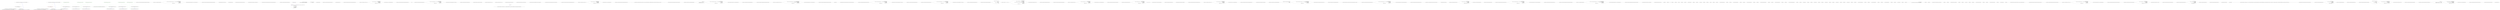 digraph  {
n0 [label="Entry Humanizer.Localisation.NumberToWords.RomanianNumberToWordsConverter.Convert(int, Humanizer.GrammaticalGender)", span="7-7", cluster="Humanizer.Localisation.NumberToWords.RomanianNumberToWordsConverter.Convert(int, Humanizer.GrammaticalGender)"];
n1 [label="var converter = new RomanianCardinalNumberConverter()", span="9-9", cluster="Humanizer.Localisation.NumberToWords.RomanianNumberToWordsConverter.Convert(int, Humanizer.GrammaticalGender)"];
n2 [label="return converter.Convert(number, gender);", span="10-10", cluster="Humanizer.Localisation.NumberToWords.RomanianNumberToWordsConverter.Convert(int, Humanizer.GrammaticalGender)"];
n4 [label="Entry Humanizer.Localisation.NumberToWords.Romanian.RomanianCardinalNumberConverter.RomanianCardinalNumberConverter()", span="6-6", cluster="Humanizer.Localisation.NumberToWords.Romanian.RomanianCardinalNumberConverter.RomanianCardinalNumberConverter()"];
n3 [label="Exit Humanizer.Localisation.NumberToWords.RomanianNumberToWordsConverter.Convert(int, Humanizer.GrammaticalGender)", span="7-7", cluster="Humanizer.Localisation.NumberToWords.RomanianNumberToWordsConverter.Convert(int, Humanizer.GrammaticalGender)"];
n5 [label="Entry Humanizer.Localisation.NumberToWords.Romanian.RomanianCardinalNumberConverter.Convert(int, Humanizer.GrammaticalGender)", span="98-98", cluster="Humanizer.Localisation.NumberToWords.Romanian.RomanianCardinalNumberConverter.Convert(int, Humanizer.GrammaticalGender)"];
n6 [label="Entry Humanizer.Localisation.NumberToWords.RomanianNumberToWordsConverter.ConvertToOrdinal(int, Humanizer.GrammaticalGender)", span="13-13", cluster="Humanizer.Localisation.NumberToWords.RomanianNumberToWordsConverter.ConvertToOrdinal(int, Humanizer.GrammaticalGender)"];
n7 [label="var converter = new RomanianOrdinalNumberConverter()", span="15-15", cluster="Humanizer.Localisation.NumberToWords.RomanianNumberToWordsConverter.ConvertToOrdinal(int, Humanizer.GrammaticalGender)", color=red, community=0];
n8 [label="return converter.Convert(number, gender);", span="16-16", cluster="Humanizer.Localisation.NumberToWords.RomanianNumberToWordsConverter.ConvertToOrdinal(int, Humanizer.GrammaticalGender)"];
n10 [label="Entry Humanizer.Localisation.NumberToWords.Romanian.RomanianOrdinalNumberConverter.RomanianOrdinalNumberConverter()", span="5-5", cluster="Humanizer.Localisation.NumberToWords.Romanian.RomanianOrdinalNumberConverter.RomanianOrdinalNumberConverter()"];
n9 [label="Exit Humanizer.Localisation.NumberToWords.RomanianNumberToWordsConverter.ConvertToOrdinal(int, Humanizer.GrammaticalGender)", span="13-13", cluster="Humanizer.Localisation.NumberToWords.RomanianNumberToWordsConverter.ConvertToOrdinal(int, Humanizer.GrammaticalGender)"];
n11 [label="Entry Humanizer.Localisation.NumberToWords.Romanian.RomanianOrdinalNumberConverter.Convert(int, Humanizer.GrammaticalGender)", span="28-28", cluster="Humanizer.Localisation.NumberToWords.Romanian.RomanianOrdinalNumberConverter.Convert(int, Humanizer.GrammaticalGender)"];
d3 [label="DateHumanize.Verify(expected, days, TimeUnit.Day, Tense.Past)", span="19-19", cluster="Humanizer.Tests.Localisation.fiFI.DateHumanizeTests.DaysAgo(int, string)", color=green, community=0];
d2 [label="Entry Humanizer.Tests.Localisation.fiFI.DateHumanizeTests.DaysAgo(int, string)", span="17-17", cluster="Humanizer.Tests.Localisation.fiFI.DateHumanizeTests.DaysAgo(int, string)"];
d4 [label="Exit Humanizer.Tests.Localisation.fiFI.DateHumanizeTests.DaysAgo(int, string)", span="17-17", cluster="Humanizer.Tests.Localisation.fiFI.DateHumanizeTests.DaysAgo(int, string)"];
d5 [label="Entry Humanizer.Tests.DateHumanize.Verify(string, int, Humanizer.Localisation.TimeUnit, Humanizer.Localisation.Tense, double?)", span="29-29", cluster="Humanizer.Tests.DateHumanize.Verify(string, int, Humanizer.Localisation.TimeUnit, Humanizer.Localisation.Tense, double?)"];
d7 [label="DateHumanize.Verify(expected, hours, TimeUnit.Hour, Tense.Past)", span="29-29", cluster="Humanizer.Tests.Localisation.fiFI.DateHumanizeTests.HoursAgo(int, string)", color=green, community=0];
d6 [label="Entry Humanizer.Tests.Localisation.fiFI.DateHumanizeTests.HoursAgo(int, string)", span="27-27", cluster="Humanizer.Tests.Localisation.fiFI.DateHumanizeTests.HoursAgo(int, string)"];
d8 [label="Exit Humanizer.Tests.Localisation.fiFI.DateHumanizeTests.HoursAgo(int, string)", span="27-27", cluster="Humanizer.Tests.Localisation.fiFI.DateHumanizeTests.HoursAgo(int, string)"];
d10 [label="DateHumanize.Verify(expected, minutes, TimeUnit.Minute, Tense.Past)", span="39-39", cluster="Humanizer.Tests.Localisation.fiFI.DateHumanizeTests.MinutesAgo(int, string)", color=green, community=0];
d9 [label="Entry Humanizer.Tests.Localisation.fiFI.DateHumanizeTests.MinutesAgo(int, string)", span="37-37", cluster="Humanizer.Tests.Localisation.fiFI.DateHumanizeTests.MinutesAgo(int, string)"];
d11 [label="Exit Humanizer.Tests.Localisation.fiFI.DateHumanizeTests.MinutesAgo(int, string)", span="37-37", cluster="Humanizer.Tests.Localisation.fiFI.DateHumanizeTests.MinutesAgo(int, string)"];
d13 [label="DateHumanize.Verify(expected, months, TimeUnit.Month, Tense.Past)", span="49-49", cluster="Humanizer.Tests.Localisation.fiFI.DateHumanizeTests.MonthsAgo(int, string)", color=green, community=0];
d12 [label="Entry Humanizer.Tests.Localisation.fiFI.DateHumanizeTests.MonthsAgo(int, string)", span="47-47", cluster="Humanizer.Tests.Localisation.fiFI.DateHumanizeTests.MonthsAgo(int, string)"];
d14 [label="Exit Humanizer.Tests.Localisation.fiFI.DateHumanizeTests.MonthsAgo(int, string)", span="47-47", cluster="Humanizer.Tests.Localisation.fiFI.DateHumanizeTests.MonthsAgo(int, string)"];
d16 [label="DateHumanize.Verify(expected, seconds, TimeUnit.Second, Tense.Past)", span="59-59", cluster="Humanizer.Tests.Localisation.fiFI.DateHumanizeTests.SecondsAgo(int, string)", color=green, community=0];
d15 [label="Entry Humanizer.Tests.Localisation.fiFI.DateHumanizeTests.SecondsAgo(int, string)", span="57-57", cluster="Humanizer.Tests.Localisation.fiFI.DateHumanizeTests.SecondsAgo(int, string)"];
d17 [label="Exit Humanizer.Tests.Localisation.fiFI.DateHumanizeTests.SecondsAgo(int, string)", span="57-57", cluster="Humanizer.Tests.Localisation.fiFI.DateHumanizeTests.SecondsAgo(int, string)"];
d19 [label="DateHumanize.Verify(expected, years, TimeUnit.Year, Tense.Past)", span="69-69", cluster="Humanizer.Tests.Localisation.fiFI.DateHumanizeTests.YearsAgo(int, string)", color=green, community=0];
d18 [label="Entry Humanizer.Tests.Localisation.fiFI.DateHumanizeTests.YearsAgo(int, string)", span="67-67", cluster="Humanizer.Tests.Localisation.fiFI.DateHumanizeTests.YearsAgo(int, string)"];
d20 [label="Exit Humanizer.Tests.Localisation.fiFI.DateHumanizeTests.YearsAgo(int, string)", span="67-67", cluster="Humanizer.Tests.Localisation.fiFI.DateHumanizeTests.YearsAgo(int, string)"];
m0_77 [label="Entry CommandLine.Tests.Unit.Core.InstanceBuilderTests.Breaking_min_constraint_in_string_sequence_as_value_gererates_SequenceOutOfRangeError()", span="208-208", cluster="CommandLine.Tests.Unit.Core.InstanceBuilderTests.Breaking_min_constraint_in_string_sequence_as_value_gererates_SequenceOutOfRangeError()", file="ByteSizeTests.cs"];
m0_78 [label="var expectedResult = new[] { new SequenceOutOfRangeError(NameInfo.EmptyName) }", span="211-211", cluster="CommandLine.Tests.Unit.Core.InstanceBuilderTests.Breaking_min_constraint_in_string_sequence_as_value_gererates_SequenceOutOfRangeError()", file="ByteSizeTests.cs"];
m0_79 [label="var result = InstanceBuilder.Build(\r\n                Maybe.Just<Func<Options_With_Sequence_And_Only_Min_Constraint_For_Value>>(() => new Options_With_Sequence_And_Only_Min_Constraint_For_Value()),\r\n                new string[] { },\r\n                StringComparer.Ordinal,\r\n                CultureInfo.InvariantCulture,\r\n                Enumerable.Empty<ErrorType>())", span="214-219", cluster="CommandLine.Tests.Unit.Core.InstanceBuilderTests.Breaking_min_constraint_in_string_sequence_as_value_gererates_SequenceOutOfRangeError()", file="ByteSizeTests.cs"];
m0_80 [label="((NotParsed<Options_With_Sequence_And_Only_Min_Constraint_For_Value>)result).Errors.ShouldBeEquivalentTo(expectedResult)", span="222-222", cluster="CommandLine.Tests.Unit.Core.InstanceBuilderTests.Breaking_min_constraint_in_string_sequence_as_value_gererates_SequenceOutOfRangeError()", file="ByteSizeTests.cs"];
m0_81 [label="Exit CommandLine.Tests.Unit.Core.InstanceBuilderTests.Breaking_min_constraint_in_string_sequence_as_value_gererates_SequenceOutOfRangeError()", span="208-208", cluster="CommandLine.Tests.Unit.Core.InstanceBuilderTests.Breaking_min_constraint_in_string_sequence_as_value_gererates_SequenceOutOfRangeError()", file="ByteSizeTests.cs"];
m0_200 [label="Entry CommandLine.Tests.Fakes.Options_With_Two_Sets.Options_With_Two_Sets()", span="4-4", cluster="CommandLine.Tests.Fakes.Options_With_Two_Sets.Options_With_Two_Sets()", file="ByteSizeTests.cs"];
m0_18 [label="Entry CommandLine.TypeInfo.Create(System.Type)", span="29-29", cluster="CommandLine.TypeInfo.Create(System.Type)", file="ByteSizeTests.cs"];
m0_35 [label="Entry CommandLine.Tests.Fakes.Simple_Options_With_Double_Value.Simple_Options_With_Double_Value()", span="4-4", cluster="CommandLine.Tests.Fakes.Simple_Options_With_Double_Value.Simple_Options_With_Double_Value()", file="ByteSizeTests.cs"];
m0_196 [label="Entry CommandLine.MutuallyExclusiveSetError.MutuallyExclusiveSetError(CommandLine.NameInfo, string)", span="329-329", cluster="CommandLine.MutuallyExclusiveSetError.MutuallyExclusiveSetError(CommandLine.NameInfo, string)", file="ByteSizeTests.cs"];
m0_103 [label="Entry CommandLine.Tests.Fakes.Options_With_Sequence_And_Only_Max_Constraint_For_Value.Options_With_Sequence_And_Only_Max_Constraint_For_Value()", span="6-6", cluster="CommandLine.Tests.Fakes.Options_With_Sequence_And_Only_Max_Constraint_For_Value.Options_With_Sequence_And_Only_Max_Constraint_For_Value()", file="ByteSizeTests.cs"];
m0_10 [label="Entry CommandLine.Tests.Unit.Core.InstanceBuilderTests.Explicit_help_request_generates_help_requested_error()", span="29-29", cluster="CommandLine.Tests.Unit.Core.InstanceBuilderTests.Explicit_help_request_generates_help_requested_error()", file="ByteSizeTests.cs"];
m0_11 [label="var fakeOptions = new Simple_Options()", span="32-32", cluster="CommandLine.Tests.Unit.Core.InstanceBuilderTests.Explicit_help_request_generates_help_requested_error()", file="ByteSizeTests.cs"];
m0_12 [label="var expectedResult = new NotParsed<Simple_Options>(\r\n                TypeInfo.Create(typeof(Simple_Options)), new Error[] { new HelpRequestedError() })", span="33-34", cluster="CommandLine.Tests.Unit.Core.InstanceBuilderTests.Explicit_help_request_generates_help_requested_error()", file="ByteSizeTests.cs"];
m0_13 [label="var result = InvokeBuild<Simple_Options>(\r\n                new[] { ''--help'' })", span="37-38", cluster="CommandLine.Tests.Unit.Core.InstanceBuilderTests.Explicit_help_request_generates_help_requested_error()", file="ByteSizeTests.cs"];
m0_14 [label="result.ShouldBeEquivalentTo(expectedResult)", span="41-41", cluster="CommandLine.Tests.Unit.Core.InstanceBuilderTests.Explicit_help_request_generates_help_requested_error()", file="ByteSizeTests.cs"];
m0_15 [label="Exit CommandLine.Tests.Unit.Core.InstanceBuilderTests.Explicit_help_request_generates_help_requested_error()", span="29-29", cluster="CommandLine.Tests.Unit.Core.InstanceBuilderTests.Explicit_help_request_generates_help_requested_error()", file="ByteSizeTests.cs"];
m0_73 [label="Entry CommandLine.NameInfo.NameInfo(string, string)", span="20-20", cluster="CommandLine.NameInfo.NameInfo(string, string)", file="ByteSizeTests.cs"];
m0_121 [label="Entry CommandLine.Tests.Unit.Core.InstanceBuilderTests.Parse_enum_value_with_wrong_item_name_generates_BadFormatConversionError()", span="313-313", cluster="CommandLine.Tests.Unit.Core.InstanceBuilderTests.Parse_enum_value_with_wrong_item_name_generates_BadFormatConversionError()", file="ByteSizeTests.cs"];
m0_122 [label="var expectedResult = new[] { new BadFormatConversionError(new NameInfo('''', ''colors'')) }", span="316-316", cluster="CommandLine.Tests.Unit.Core.InstanceBuilderTests.Parse_enum_value_with_wrong_item_name_generates_BadFormatConversionError()", file="ByteSizeTests.cs"];
m0_123 [label="var result = InstanceBuilder.Build(\r\n                Maybe.Just<Func<Simple_Options_With_Enum>>(() => new Simple_Options_With_Enum()),\r\n                new[] { ''--colors'', ''Yellow'' },\r\n                StringComparer.Ordinal,\r\n                CultureInfo.InvariantCulture,\r\n                Enumerable.Empty<ErrorType>())", span="319-324", cluster="CommandLine.Tests.Unit.Core.InstanceBuilderTests.Parse_enum_value_with_wrong_item_name_generates_BadFormatConversionError()", file="ByteSizeTests.cs"];
m0_124 [label="((NotParsed<Simple_Options_With_Enum>)result).Errors.ShouldBeEquivalentTo(expectedResult)", span="327-327", cluster="CommandLine.Tests.Unit.Core.InstanceBuilderTests.Parse_enum_value_with_wrong_item_name_generates_BadFormatConversionError()", file="ByteSizeTests.cs"];
m0_125 [label="Exit CommandLine.Tests.Unit.Core.InstanceBuilderTests.Parse_enum_value_with_wrong_item_name_generates_BadFormatConversionError()", span="313-313", cluster="CommandLine.Tests.Unit.Core.InstanceBuilderTests.Parse_enum_value_with_wrong_item_name_generates_BadFormatConversionError()", file="ByteSizeTests.cs"];
m0_9 [label="Entry T.cstr", span="", cluster="T.cstr", file="ByteSizeTests.cs"];
m0_154 [label="Entry CommandLine.Tests.Unit.Core.InstanceBuilderTests.Parse_long_sequence_with_separator(string[], long[])", span="407-407", cluster="CommandLine.Tests.Unit.Core.InstanceBuilderTests.Parse_long_sequence_with_separator(string[], long[])", file="ByteSizeTests.cs"];
m0_155 [label="var result = InstanceBuilder.Build(\r\n                Maybe.Just<Func<Options_With_Sequence_Having_Separator_Set>>(() => new Options_With_Sequence_Having_Separator_Set()),\r\n                arguments,\r\n                StringComparer.Ordinal,\r\n                CultureInfo.InvariantCulture,\r\n                Enumerable.Empty<ErrorType>())", span="412-417", cluster="CommandLine.Tests.Unit.Core.InstanceBuilderTests.Parse_long_sequence_with_separator(string[], long[])", file="ByteSizeTests.cs"];
m0_156 [label="expected.ShouldBeEquivalentTo(((Parsed<Options_With_Sequence_Having_Separator_Set>)result).Value.LongSequence)", span="420-420", cluster="CommandLine.Tests.Unit.Core.InstanceBuilderTests.Parse_long_sequence_with_separator(string[], long[])", file="ByteSizeTests.cs"];
m0_157 [label="Exit CommandLine.Tests.Unit.Core.InstanceBuilderTests.Parse_long_sequence_with_separator(string[], long[])", span="407-407", cluster="CommandLine.Tests.Unit.Core.InstanceBuilderTests.Parse_long_sequence_with_separator(string[], long[])", file="ByteSizeTests.cs"];
m0_82 [label="Entry CommandLine.SequenceOutOfRangeError.SequenceOutOfRangeError(CommandLine.NameInfo)", span="360-360", cluster="CommandLine.SequenceOutOfRangeError.SequenceOutOfRangeError(CommandLine.NameInfo)", file="ByteSizeTests.cs"];
m0_0 [label="Entry CommandLine.Tests.Unit.Core.InstanceBuilderTests.InvokeBuild<T>(string[])", span="17-17", cluster="CommandLine.Tests.Unit.Core.InstanceBuilderTests.InvokeBuild<T>(string[])", file="ByteSizeTests.cs"];
m0_1 [label="return InstanceBuilder.Build(\r\n                Maybe.Just<Func<T>>(() => new T()),\r\n                args,\r\n                StringComparer.Ordinal,\r\n                CultureInfo.InvariantCulture,\r\n                Enumerable.Empty<ErrorType>());", span="20-25", cluster="CommandLine.Tests.Unit.Core.InstanceBuilderTests.InvokeBuild<T>(string[])", file="ByteSizeTests.cs"];
m0_2 [label="Exit CommandLine.Tests.Unit.Core.InstanceBuilderTests.InvokeBuild<T>(string[])", span="17-17", cluster="CommandLine.Tests.Unit.Core.InstanceBuilderTests.InvokeBuild<T>(string[])", file="ByteSizeTests.cs"];
m0_111 [label="Entry CommandLine.Tests.Fakes.Simple_Options_With_Enum.Simple_Options_With_Enum()", span="11-11", cluster="CommandLine.Tests.Fakes.Simple_Options_With_Enum.Simple_Options_With_Enum()", file="ByteSizeTests.cs"];
m0_227 [label="Entry CommandLine.Tests.Fakes.Options_With_Required_Set_To_True.Options_With_Required_Set_To_True()", span="4-4", cluster="CommandLine.Tests.Fakes.Options_With_Required_Set_To_True.Options_With_Required_Set_To_True()", file="ByteSizeTests.cs"];
m0_161 [label="Entry CommandLine.Tests.Fakes.Options_With_Sequence_Having_Separator_Set.Options_With_Sequence_Having_Separator_Set()", span="6-6", cluster="CommandLine.Tests.Fakes.Options_With_Sequence_Having_Separator_Set.Options_With_Sequence_Having_Separator_Set()", file="ByteSizeTests.cs"];
m0_66 [label="Entry CommandLine.Tests.Fakes.Options_With_Sequence_And_Only_Max_Constraint.Options_With_Sequence_And_Only_Max_Constraint()", span="6-6", cluster="CommandLine.Tests.Fakes.Options_With_Sequence_And_Only_Max_Constraint.Options_With_Sequence_And_Only_Max_Constraint()", file="ByteSizeTests.cs"];
m0_129 [label="Entry CommandLine.Tests.Unit.Core.InstanceBuilderTests.Parse_enum_value_with_wrong_item_name_case_generates_BadFormatConversionError()", span="333-333", cluster="CommandLine.Tests.Unit.Core.InstanceBuilderTests.Parse_enum_value_with_wrong_item_name_case_generates_BadFormatConversionError()", file="ByteSizeTests.cs"];
m0_130 [label="var expectedResult = new[] { new BadFormatConversionError(new NameInfo('''', ''colors'')) }", span="336-336", cluster="CommandLine.Tests.Unit.Core.InstanceBuilderTests.Parse_enum_value_with_wrong_item_name_case_generates_BadFormatConversionError()", file="ByteSizeTests.cs"];
m0_131 [label="var result = InstanceBuilder.Build(\r\n                Maybe.Just<Func<Simple_Options_With_Enum>>(() => new Simple_Options_With_Enum()),\r\n                new[] { ''--colors'', ''RED'' },\r\n                StringComparer.Ordinal,\r\n                CultureInfo.InvariantCulture,\r\n                Enumerable.Empty<ErrorType>())", span="339-344", cluster="CommandLine.Tests.Unit.Core.InstanceBuilderTests.Parse_enum_value_with_wrong_item_name_case_generates_BadFormatConversionError()", file="ByteSizeTests.cs"];
m0_132 [label="((NotParsed<Simple_Options_With_Enum>)result).Errors.ShouldBeEquivalentTo(expectedResult)", span="347-347", cluster="CommandLine.Tests.Unit.Core.InstanceBuilderTests.Parse_enum_value_with_wrong_item_name_case_generates_BadFormatConversionError()", file="ByteSizeTests.cs"];
m0_133 [label="Exit CommandLine.Tests.Unit.Core.InstanceBuilderTests.Parse_enum_value_with_wrong_item_name_case_generates_BadFormatConversionError()", span="333-333", cluster="CommandLine.Tests.Unit.Core.InstanceBuilderTests.Parse_enum_value_with_wrong_item_name_case_generates_BadFormatConversionError()", file="ByteSizeTests.cs"];
m0_182 [label="Entry CommandLine.Core.Tokenizer.PreprocessDashDash(System.Collections.Generic.IEnumerable<string>, System.Func<System.Collections.Generic.IEnumerable<string>, RailwaySharp.ErrorHandling.Result<System.Collections.Generic.IEnumerable<CommandLine.Core.Token>, CommandLine.Error>>)", span="44-44", cluster="CommandLine.Core.Tokenizer.PreprocessDashDash(System.Collections.Generic.IEnumerable<string>, System.Func<System.Collections.Generic.IEnumerable<string>, RailwaySharp.ErrorHandling.Result<System.Collections.Generic.IEnumerable<CommandLine.Core.Token>, CommandLine.Error>>)", file="ByteSizeTests.cs"];
m0_153 [label="Entry CommandLine.Tests.Fakes.Options_With_Sequence_Without_Range_For_Value.Options_With_Sequence_Without_Range_For_Value()", span="6-6", cluster="CommandLine.Tests.Fakes.Options_With_Sequence_Without_Range_For_Value.Options_With_Sequence_Without_Range_For_Value()", file="ByteSizeTests.cs"];
m0_5 [label="Entry CommandLine.Core.InstanceBuilder.Build<T>(CSharpx.Maybe<System.Func<T>>, System.Collections.Generic.IEnumerable<string>, System.StringComparer, System.Globalization.CultureInfo, System.Collections.Generic.IEnumerable<CommandLine.ErrorType>)", span="14-14", cluster="CommandLine.Core.InstanceBuilder.Build<T>(CSharpx.Maybe<System.Func<T>>, System.Collections.Generic.IEnumerable<string>, System.StringComparer, System.Globalization.CultureInfo, System.Collections.Generic.IEnumerable<CommandLine.ErrorType>)", file="ByteSizeTests.cs"];
m0_210 [label="Entry CommandLine.Tests.Unit.Core.InstanceBuilderTests.Two_required_options_at_the_same_set_and_none_are_true()", span="526-526", cluster="CommandLine.Tests.Unit.Core.InstanceBuilderTests.Two_required_options_at_the_same_set_and_none_are_true()", file="ByteSizeTests.cs"];
m0_211 [label="var expectedResult = new[]\r\n            {\r\n                new MissingRequiredOptionError(new NameInfo('''', ''ftpurl'')),\r\n                new MissingRequiredOptionError(new NameInfo('''', ''weburl''))\r\n            }", span="528-532", cluster="CommandLine.Tests.Unit.Core.InstanceBuilderTests.Two_required_options_at_the_same_set_and_none_are_true()", file="ByteSizeTests.cs"];
m0_212 [label="var result = InstanceBuilder.Build(\r\n                Maybe.Just<Func<Options_With_Required_Set_To_True_Within_Same_Set>>(() => new Options_With_Required_Set_To_True_Within_Same_Set()),\r\n                new[] {''''},\r\n                StringComparer.Ordinal,\r\n                CultureInfo.InvariantCulture,\r\n                Enumerable.Empty<ErrorType>())", span="534-539", cluster="CommandLine.Tests.Unit.Core.InstanceBuilderTests.Two_required_options_at_the_same_set_and_none_are_true()", file="ByteSizeTests.cs"];
m0_213 [label="((NotParsed<Options_With_Required_Set_To_True_Within_Same_Set>)result).Errors.ShouldBeEquivalentTo(expectedResult)", span="542-542", cluster="CommandLine.Tests.Unit.Core.InstanceBuilderTests.Two_required_options_at_the_same_set_and_none_are_true()", file="ByteSizeTests.cs"];
m0_214 [label="Exit CommandLine.Tests.Unit.Core.InstanceBuilderTests.Two_required_options_at_the_same_set_and_none_are_true()", span="526-526", cluster="CommandLine.Tests.Unit.Core.InstanceBuilderTests.Two_required_options_at_the_same_set_and_none_are_true()", file="ByteSizeTests.cs"];
m0_87 [label="Entry CommandLine.Tests.Unit.Core.InstanceBuilderTests.Breaking_max_constraint_in_string_sequence_gererates_SequenceOutOfRangeError()", span="228-228", cluster="CommandLine.Tests.Unit.Core.InstanceBuilderTests.Breaking_max_constraint_in_string_sequence_gererates_SequenceOutOfRangeError()", file="ByteSizeTests.cs"];
m0_88 [label="var expectedResult = new[] { new SequenceOutOfRangeError(new NameInfo(''s'', ''string-seq'')) }", span="231-231", cluster="CommandLine.Tests.Unit.Core.InstanceBuilderTests.Breaking_max_constraint_in_string_sequence_gererates_SequenceOutOfRangeError()", file="ByteSizeTests.cs"];
m0_89 [label="var result = InstanceBuilder.Build(\r\n                Maybe.Just<Func<Options_With_Sequence_And_Only_Max_Constraint>>(() => new Options_With_Sequence_And_Only_Max_Constraint()),\r\n                new[] { ''--string-seq=one'', ''two'', ''three'', ''this-is-too-much'' },\r\n                StringComparer.Ordinal,\r\n                CultureInfo.InvariantCulture,\r\n                Enumerable.Empty<ErrorType>())", span="234-239", cluster="CommandLine.Tests.Unit.Core.InstanceBuilderTests.Breaking_max_constraint_in_string_sequence_gererates_SequenceOutOfRangeError()", file="ByteSizeTests.cs"];
m0_90 [label="((NotParsed<Options_With_Sequence_And_Only_Max_Constraint>)result).Errors.ShouldBeEquivalentTo(expectedResult)", span="242-242", cluster="CommandLine.Tests.Unit.Core.InstanceBuilderTests.Breaking_max_constraint_in_string_sequence_gererates_SequenceOutOfRangeError()", file="ByteSizeTests.cs"];
m0_91 [label="Exit CommandLine.Tests.Unit.Core.InstanceBuilderTests.Breaking_max_constraint_in_string_sequence_gererates_SequenceOutOfRangeError()", span="228-228", cluster="CommandLine.Tests.Unit.Core.InstanceBuilderTests.Breaking_max_constraint_in_string_sequence_gererates_SequenceOutOfRangeError()", file="ByteSizeTests.cs"];
m0_3 [label="Entry CSharpx.Maybe.Just<T>(T)", span="124-124", cluster="CSharpx.Maybe.Just<T>(T)", file="ByteSizeTests.cs"];
m0_86 [label="Entry CommandLine.Tests.Fakes.Options_With_Sequence_And_Only_Min_Constraint_For_Value.Options_With_Sequence_And_Only_Min_Constraint_For_Value()", span="6-6", cluster="CommandLine.Tests.Fakes.Options_With_Sequence_And_Only_Min_Constraint_For_Value.Options_With_Sequence_And_Only_Min_Constraint_For_Value()", file="ByteSizeTests.cs"];
m0_146 [label="Entry CommandLine.Tests.Unit.Core.InstanceBuilderTests.Parse_sequence_value_without_range_constraints(string[], long[])", span="384-384", cluster="CommandLine.Tests.Unit.Core.InstanceBuilderTests.Parse_sequence_value_without_range_constraints(string[], long[])", file="ByteSizeTests.cs"];
m0_147 [label="var result = InstanceBuilder.Build(\r\n                Maybe.Just<Func<Options_With_Sequence_Without_Range_For_Value>>(() => new Options_With_Sequence_Without_Range_For_Value()),\r\n                arguments,\r\n                StringComparer.Ordinal,\r\n                CultureInfo.InvariantCulture,\r\n                Enumerable.Empty<ErrorType>())", span="389-394", cluster="CommandLine.Tests.Unit.Core.InstanceBuilderTests.Parse_sequence_value_without_range_constraints(string[], long[])", file="ByteSizeTests.cs"];
m0_148 [label="expected.ShouldBeEquivalentTo(((Parsed<Options_With_Sequence_Without_Range_For_Value>)result).Value.LongSequence)", span="397-397", cluster="CommandLine.Tests.Unit.Core.InstanceBuilderTests.Parse_sequence_value_without_range_constraints(string[], long[])", file="ByteSizeTests.cs"];
m0_149 [label="Exit CommandLine.Tests.Unit.Core.InstanceBuilderTests.Parse_sequence_value_without_range_constraints(string[], long[])", span="384-384", cluster="CommandLine.Tests.Unit.Core.InstanceBuilderTests.Parse_sequence_value_without_range_constraints(string[], long[])", file="ByteSizeTests.cs"];
m0_162 [label="Entry CommandLine.Tests.Unit.Core.InstanceBuilderTests.Parse_string_sequence_with_separator(string[], string[])", span="430-430", cluster="CommandLine.Tests.Unit.Core.InstanceBuilderTests.Parse_string_sequence_with_separator(string[], string[])", file="ByteSizeTests.cs"];
m0_163 [label="var result = InstanceBuilder.Build(\r\n                Maybe.Just<Func<Options_With_Sequence_Having_Separator_Set>>(() => new Options_With_Sequence_Having_Separator_Set()),\r\n                arguments,\r\n                StringComparer.Ordinal,\r\n                CultureInfo.InvariantCulture,\r\n                Enumerable.Empty<ErrorType>())", span="435-440", cluster="CommandLine.Tests.Unit.Core.InstanceBuilderTests.Parse_string_sequence_with_separator(string[], string[])", file="ByteSizeTests.cs"];
m0_164 [label="expected.ShouldBeEquivalentTo(((Parsed<Options_With_Sequence_Having_Separator_Set>)result).Value.StringSequence)", span="443-443", cluster="CommandLine.Tests.Unit.Core.InstanceBuilderTests.Parse_string_sequence_with_separator(string[], string[])", file="ByteSizeTests.cs"];
m0_165 [label="Exit CommandLine.Tests.Unit.Core.InstanceBuilderTests.Parse_string_sequence_with_separator(string[], string[])", span="430-430", cluster="CommandLine.Tests.Unit.Core.InstanceBuilderTests.Parse_string_sequence_with_separator(string[], string[])", file="ByteSizeTests.cs"];
m0_169 [label="Entry CommandLine.Tests.Unit.Core.InstanceBuilderTests.Double_dash_force_subsequent_arguments_as_values()", span="452-452", cluster="CommandLine.Tests.Unit.Core.InstanceBuilderTests.Double_dash_force_subsequent_arguments_as_values()", file="ByteSizeTests.cs"];
m0_170 [label="var expectedResult = new Simple_Options_With_Values\r\n                {\r\n                    StringValue = ''str1'',\r\n                    LongValue = 10L,\r\n                    StringSequence = new[] { ''-a'', ''--bee'', ''-c'' },\r\n                    IntValue = 20\r\n                }", span="455-461", cluster="CommandLine.Tests.Unit.Core.InstanceBuilderTests.Double_dash_force_subsequent_arguments_as_values()", file="ByteSizeTests.cs"];
m0_171 [label="var arguments = new[] { ''--stringvalue'', ''str1'', ''--'', ''10'', ''-a'', ''--bee'', ''-c'', ''20'' }", span="462-462", cluster="CommandLine.Tests.Unit.Core.InstanceBuilderTests.Double_dash_force_subsequent_arguments_as_values()", file="ByteSizeTests.cs"];
m0_172 [label="var result = InstanceBuilder.Build(\r\n                Maybe.Just<Func<Simple_Options_With_Values>>(() => new Simple_Options_With_Values()),\r\n                (a, optionSpecs) =>\r\n                    Tokenizer.PreprocessDashDash(a,\r\n                        args => Tokenizer.Tokenize(args, name => NameLookup.Contains(name, optionSpecs, StringComparer.Ordinal))),\r\n                arguments,\r\n                StringComparer.Ordinal,\r\n                CultureInfo.InvariantCulture,\r\n                Enumerable.Empty<ErrorType>())", span="465-473", cluster="CommandLine.Tests.Unit.Core.InstanceBuilderTests.Double_dash_force_subsequent_arguments_as_values()", file="ByteSizeTests.cs"];
m0_173 [label="expectedResult.ShouldBeEquivalentTo(((Parsed<Simple_Options_With_Values>)result).Value)", span="476-476", cluster="CommandLine.Tests.Unit.Core.InstanceBuilderTests.Double_dash_force_subsequent_arguments_as_values()", file="ByteSizeTests.cs"];
m0_174 [label="Exit CommandLine.Tests.Unit.Core.InstanceBuilderTests.Double_dash_force_subsequent_arguments_as_values()", span="452-452", cluster="CommandLine.Tests.Unit.Core.InstanceBuilderTests.Double_dash_force_subsequent_arguments_as_values()", file="ByteSizeTests.cs"];
m0_219 [label="Entry CommandLine.Tests.Unit.Core.InstanceBuilderTests.Omitting_required_option_gererates_MissingRequiredOptionError()", span="548-548", cluster="CommandLine.Tests.Unit.Core.InstanceBuilderTests.Omitting_required_option_gererates_MissingRequiredOptionError()", file="ByteSizeTests.cs"];
m0_220 [label="var expectedResult = new[] { new MissingRequiredOptionError(new NameInfo('''', ''str'')) }", span="551-551", cluster="CommandLine.Tests.Unit.Core.InstanceBuilderTests.Omitting_required_option_gererates_MissingRequiredOptionError()", file="ByteSizeTests.cs"];
m0_221 [label="var result = InstanceBuilder.Build(\r\n                Maybe.Just<Func<Options_With_Required_Set_To_True>>(() => new Options_With_Required_Set_To_True()),\r\n                new string[] { },\r\n                StringComparer.Ordinal,\r\n                CultureInfo.InvariantCulture,\r\n                Enumerable.Empty<ErrorType>())", span="554-559", cluster="CommandLine.Tests.Unit.Core.InstanceBuilderTests.Omitting_required_option_gererates_MissingRequiredOptionError()", file="ByteSizeTests.cs"];
m0_222 [label="((NotParsed<Options_With_Required_Set_To_True>)result).Errors.ShouldBeEquivalentTo(expectedResult)", span="562-562", cluster="CommandLine.Tests.Unit.Core.InstanceBuilderTests.Omitting_required_option_gererates_MissingRequiredOptionError()", file="ByteSizeTests.cs"];
m0_223 [label="Exit CommandLine.Tests.Unit.Core.InstanceBuilderTests.Omitting_required_option_gererates_MissingRequiredOptionError()", span="548-548", cluster="CommandLine.Tests.Unit.Core.InstanceBuilderTests.Omitting_required_option_gererates_MissingRequiredOptionError()", file="ByteSizeTests.cs"];
m0_28 [label="Entry CommandLine.Tests.Unit.Core.InstanceBuilderTests.Parse_double_value(string[], double)", span="74-74", cluster="CommandLine.Tests.Unit.Core.InstanceBuilderTests.Parse_double_value(string[], double)", file="ByteSizeTests.cs"];
m0_29 [label="var result = InstanceBuilder.Build(\r\n                Maybe.Just<Func<Simple_Options_With_Double_Value>>(() => new Simple_Options_With_Double_Value()),\r\n                arguments,\r\n                StringComparer.Ordinal,\r\n                CultureInfo.InvariantCulture,\r\n                Enumerable.Empty<ErrorType>())", span="79-84", cluster="CommandLine.Tests.Unit.Core.InstanceBuilderTests.Parse_double_value(string[], double)", file="ByteSizeTests.cs"];
m0_30 [label="((Parsed<Simple_Options_With_Double_Value>)result).Value.DoubleValue.ShouldBeEquivalentTo(expected)", span="87-87", cluster="CommandLine.Tests.Unit.Core.InstanceBuilderTests.Parse_double_value(string[], double)", file="ByteSizeTests.cs"];
m0_31 [label="Exit CommandLine.Tests.Unit.Core.InstanceBuilderTests.Parse_double_value(string[], double)", span="74-74", cluster="CommandLine.Tests.Unit.Core.InstanceBuilderTests.Parse_double_value(string[], double)", file="ByteSizeTests.cs"];
m0_72 [label="Entry CommandLine.MissingValueOptionError.MissingValueOptionError(CommandLine.NameInfo)", span="294-294", cluster="CommandLine.MissingValueOptionError.MissingValueOptionError(CommandLine.NameInfo)", file="ByteSizeTests.cs"];
m0_112 [label="Entry CommandLine.Tests.Unit.Core.InstanceBuilderTests.Parse_enum_value_with_wrong_index_generates_BadFormatConversionError()", span="293-293", cluster="CommandLine.Tests.Unit.Core.InstanceBuilderTests.Parse_enum_value_with_wrong_index_generates_BadFormatConversionError()", file="ByteSizeTests.cs"];
m0_113 [label="var expectedResult = new[] { new BadFormatConversionError(new NameInfo('''', ''colors'')) }", span="296-296", cluster="CommandLine.Tests.Unit.Core.InstanceBuilderTests.Parse_enum_value_with_wrong_index_generates_BadFormatConversionError()", file="ByteSizeTests.cs"];
m0_114 [label="var result = InstanceBuilder.Build(\r\n                Maybe.Just<Func<Simple_Options_With_Enum>>(() => new Simple_Options_With_Enum()),\r\n                new[] { ''--colors'', ''3'' },\r\n                StringComparer.Ordinal,\r\n                CultureInfo.InvariantCulture,\r\n                Enumerable.Empty<ErrorType>())", span="299-304", cluster="CommandLine.Tests.Unit.Core.InstanceBuilderTests.Parse_enum_value_with_wrong_index_generates_BadFormatConversionError()", file="ByteSizeTests.cs"];
m0_115 [label="((NotParsed<Simple_Options_With_Enum>)result).Errors.ShouldBeEquivalentTo(expectedResult)", span="307-307", cluster="CommandLine.Tests.Unit.Core.InstanceBuilderTests.Parse_enum_value_with_wrong_index_generates_BadFormatConversionError()", file="ByteSizeTests.cs"];
m0_116 [label="Exit CommandLine.Tests.Unit.Core.InstanceBuilderTests.Parse_enum_value_with_wrong_index_generates_BadFormatConversionError()", span="293-293", cluster="CommandLine.Tests.Unit.Core.InstanceBuilderTests.Parse_enum_value_with_wrong_index_generates_BadFormatConversionError()", file="ByteSizeTests.cs"];
m0_215 [label="Entry CommandLine.MissingRequiredOptionError.MissingRequiredOptionError(CommandLine.NameInfo)", span="316-316", cluster="CommandLine.MissingRequiredOptionError.MissingRequiredOptionError(CommandLine.NameInfo)", file="ByteSizeTests.cs"];
m0_201 [label="Entry CommandLine.Tests.Unit.Core.InstanceBuilderTests.Two_required_options_at_the_same_set_and_both_are_true()", span="506-506", cluster="CommandLine.Tests.Unit.Core.InstanceBuilderTests.Two_required_options_at_the_same_set_and_both_are_true()", file="ByteSizeTests.cs"];
m0_202 [label="var expectedResult = new Options_With_Required_Set_To_True_Within_Same_Set {\r\n                FtpUrl = ''str1'',\r\n                WebUrl = ''str2''\r\n            }", span="508-511", cluster="CommandLine.Tests.Unit.Core.InstanceBuilderTests.Two_required_options_at_the_same_set_and_both_are_true()", file="ByteSizeTests.cs"];
m0_203 [label="var result = InstanceBuilder.Build(\r\n                Maybe.Just<Func<Options_With_Required_Set_To_True_Within_Same_Set>>(() => new Options_With_Required_Set_To_True_Within_Same_Set()),\r\n                new[] { ''--ftpurl'', ''str1'', ''--weburl'', ''str2'' },\r\n                StringComparer.Ordinal,\r\n                CultureInfo.InvariantCulture,\r\n                Enumerable.Empty<ErrorType>())", span="513-518", cluster="CommandLine.Tests.Unit.Core.InstanceBuilderTests.Two_required_options_at_the_same_set_and_both_are_true()", file="ByteSizeTests.cs"];
m0_204 [label="expectedResult.ShouldBeEquivalentTo(((Parsed<Options_With_Required_Set_To_True_Within_Same_Set>)result).Value)", span="521-521", cluster="CommandLine.Tests.Unit.Core.InstanceBuilderTests.Two_required_options_at_the_same_set_and_both_are_true()", file="ByteSizeTests.cs"];
m0_205 [label="Exit CommandLine.Tests.Unit.Core.InstanceBuilderTests.Two_required_options_at_the_same_set_and_both_are_true()", span="506-506", cluster="CommandLine.Tests.Unit.Core.InstanceBuilderTests.Two_required_options_at_the_same_set_and_both_are_true()", file="ByteSizeTests.cs"];
m0_190 [label="Entry CommandLine.Core.NameLookup.Contains(string, System.Collections.Generic.IEnumerable<CommandLine.Core.OptionSpecification>, System.StringComparer)", span="18-18", cluster="CommandLine.Core.NameLookup.Contains(string, System.Collections.Generic.IEnumerable<CommandLine.Core.OptionSpecification>, System.StringComparer)", file="ByteSizeTests.cs"];
m0_59 [label="Entry CommandLine.Tests.Unit.Core.InstanceBuilderTests.Parse_string_sequence_with_only_max_constraint(string[], string[])", span="169-169", cluster="CommandLine.Tests.Unit.Core.InstanceBuilderTests.Parse_string_sequence_with_only_max_constraint(string[], string[])", file="ByteSizeTests.cs"];
m0_60 [label="var result = InstanceBuilder.Build(\r\n                Maybe.Just<Func<Options_With_Sequence_And_Only_Max_Constraint>>(() => new Options_With_Sequence_And_Only_Max_Constraint()),\r\n                arguments,\r\n                StringComparer.Ordinal,\r\n                CultureInfo.InvariantCulture,\r\n                Enumerable.Empty<ErrorType>())", span="174-179", cluster="CommandLine.Tests.Unit.Core.InstanceBuilderTests.Parse_string_sequence_with_only_max_constraint(string[], string[])", file="ByteSizeTests.cs"];
m0_61 [label="((Parsed<Options_With_Sequence_And_Only_Max_Constraint>)result).Value.StringSequence.ShouldBeEquivalentTo(expected)", span="182-182", cluster="CommandLine.Tests.Unit.Core.InstanceBuilderTests.Parse_string_sequence_with_only_max_constraint(string[], string[])", file="ByteSizeTests.cs"];
m0_62 [label="Exit CommandLine.Tests.Unit.Core.InstanceBuilderTests.Parse_string_sequence_with_only_max_constraint(string[], string[])", span="169-169", cluster="CommandLine.Tests.Unit.Core.InstanceBuilderTests.Parse_string_sequence_with_only_max_constraint(string[], string[])", file="ByteSizeTests.cs"];
m0_17 [label="Entry CommandLine.NotParsed<T>.NotParsed(CommandLine.TypeInfo, System.Collections.Generic.IEnumerable<CommandLine.Error>)", span="163-163", cluster="CommandLine.NotParsed<T>.NotParsed(CommandLine.TypeInfo, System.Collections.Generic.IEnumerable<CommandLine.Error>)", file="ByteSizeTests.cs"];
m0_16 [label="Entry CommandLine.Tests.Fakes.Simple_Options.Simple_Options()", span="6-6", cluster="CommandLine.Tests.Fakes.Simple_Options.Simple_Options()", file="ByteSizeTests.cs"];
m0_36 [label="Entry CommandLine.Tests.Unit.Core.InstanceBuilderTests.Parse_int_sequence(string[], int[])", span="99-99", cluster="CommandLine.Tests.Unit.Core.InstanceBuilderTests.Parse_int_sequence(string[], int[])", file="ByteSizeTests.cs"];
m0_37 [label="var result = InstanceBuilder.Build(\r\n                Maybe.Just<Func<Options_With_Sequence>>(() => new Options_With_Sequence()),\r\n                arguments,\r\n                StringComparer.Ordinal,\r\n                CultureInfo.InvariantCulture,\r\n                Enumerable.Empty<ErrorType>())", span="104-109", cluster="CommandLine.Tests.Unit.Core.InstanceBuilderTests.Parse_int_sequence(string[], int[])", file="ByteSizeTests.cs"];
m0_38 [label="((Parsed<Options_With_Sequence>)result).Value.IntSequence.ShouldBeEquivalentTo(expected)", span="112-112", cluster="CommandLine.Tests.Unit.Core.InstanceBuilderTests.Parse_int_sequence(string[], int[])", file="ByteSizeTests.cs"];
m0_39 [label="Exit CommandLine.Tests.Unit.Core.InstanceBuilderTests.Parse_int_sequence(string[], int[])", span="99-99", cluster="CommandLine.Tests.Unit.Core.InstanceBuilderTests.Parse_int_sequence(string[], int[])", file="ByteSizeTests.cs"];
m0_51 [label="Entry CommandLine.Tests.Unit.Core.InstanceBuilderTests.Parse_string_sequence_with_only_min_constraint(string[], string[])", span="146-146", cluster="CommandLine.Tests.Unit.Core.InstanceBuilderTests.Parse_string_sequence_with_only_min_constraint(string[], string[])", file="ByteSizeTests.cs"];
m0_52 [label="var result = InstanceBuilder.Build(\r\n                Maybe.Just<Func<Options_With_Sequence_And_Only_Min_Constraint>>(() => new Options_With_Sequence_And_Only_Min_Constraint()),\r\n                arguments,\r\n                StringComparer.Ordinal,\r\n                CultureInfo.InvariantCulture,\r\n                Enumerable.Empty<ErrorType>())", span="151-156", cluster="CommandLine.Tests.Unit.Core.InstanceBuilderTests.Parse_string_sequence_with_only_min_constraint(string[], string[])", file="ByteSizeTests.cs"];
m0_53 [label="((Parsed<Options_With_Sequence_And_Only_Min_Constraint>)result).Value.StringSequence.ShouldBeEquivalentTo(expected)", span="159-159", cluster="CommandLine.Tests.Unit.Core.InstanceBuilderTests.Parse_string_sequence_with_only_min_constraint(string[], string[])", file="ByteSizeTests.cs"];
m0_54 [label="Exit CommandLine.Tests.Unit.Core.InstanceBuilderTests.Parse_string_sequence_with_only_min_constraint(string[], string[])", span="146-146", cluster="CommandLine.Tests.Unit.Core.InstanceBuilderTests.Parse_string_sequence_with_only_min_constraint(string[], string[])", file="ByteSizeTests.cs"];
m0_95 [label="Entry CommandLine.Tests.Unit.Core.InstanceBuilderTests.Breaking_max_constraint_in_string_sequence_as_value_gererates_SequenceOutOfRangeError()", span="248-248", cluster="CommandLine.Tests.Unit.Core.InstanceBuilderTests.Breaking_max_constraint_in_string_sequence_as_value_gererates_SequenceOutOfRangeError()", file="ByteSizeTests.cs"];
m0_96 [label="var expectedResult = new[] { new SequenceOutOfRangeError(NameInfo.EmptyName) }", span="251-251", cluster="CommandLine.Tests.Unit.Core.InstanceBuilderTests.Breaking_max_constraint_in_string_sequence_as_value_gererates_SequenceOutOfRangeError()", file="ByteSizeTests.cs"];
m0_97 [label="var result = InstanceBuilder.Build(\r\n                Maybe.Just<Func<Options_With_Sequence_And_Only_Max_Constraint_For_Value>>(() => new Options_With_Sequence_And_Only_Max_Constraint_For_Value()),\r\n                new[] { ''one'', ''two'', ''three'', ''this-is-too-much'' },\r\n                StringComparer.Ordinal,\r\n                CultureInfo.InvariantCulture,\r\n                Enumerable.Empty<ErrorType>())", span="254-259", cluster="CommandLine.Tests.Unit.Core.InstanceBuilderTests.Breaking_max_constraint_in_string_sequence_as_value_gererates_SequenceOutOfRangeError()", file="ByteSizeTests.cs"];
m0_98 [label="((NotParsed<Options_With_Sequence_And_Only_Max_Constraint_For_Value>)result).Errors.ShouldBeEquivalentTo(expectedResult)", span="262-262", cluster="CommandLine.Tests.Unit.Core.InstanceBuilderTests.Breaking_max_constraint_in_string_sequence_as_value_gererates_SequenceOutOfRangeError()", file="ByteSizeTests.cs"];
m0_99 [label="Exit CommandLine.Tests.Unit.Core.InstanceBuilderTests.Breaking_max_constraint_in_string_sequence_as_value_gererates_SequenceOutOfRangeError()", span="248-248", cluster="CommandLine.Tests.Unit.Core.InstanceBuilderTests.Breaking_max_constraint_in_string_sequence_as_value_gererates_SequenceOutOfRangeError()", file="ByteSizeTests.cs"];
m0_117 [label="Entry CommandLine.BadFormatConversionError.BadFormatConversionError(CommandLine.NameInfo)", span="349-349", cluster="CommandLine.BadFormatConversionError.BadFormatConversionError(CommandLine.NameInfo)", file="ByteSizeTests.cs"];
m0_43 [label="Entry CommandLine.Tests.Fakes.Options_With_Sequence.Options_With_Sequence()", span="6-6", cluster="CommandLine.Tests.Fakes.Options_With_Sequence.Options_With_Sequence()", file="ByteSizeTests.cs"];
m0_224 [label="Entry lambda expression", span="555-555", cluster="lambda expression", file="ByteSizeTests.cs"];
m0_6 [label="Entry lambda expression", span="21-21", cluster="lambda expression", file="ByteSizeTests.cs"];
m0_7 [label="new T()", span="21-21", cluster="lambda expression", file="ByteSizeTests.cs"];
m0_8 [label="Exit lambda expression", span="21-21", cluster="lambda expression", file="ByteSizeTests.cs"];
m0_25 [label="Entry lambda expression", span="56-56", cluster="lambda expression", file="ByteSizeTests.cs"];
m0_26 [label="new Simple_Options()", span="56-56", cluster="lambda expression", file="ByteSizeTests.cs"];
m0_27 [label="Exit lambda expression", span="56-56", cluster="lambda expression", file="ByteSizeTests.cs"];
m0_32 [label="Entry lambda expression", span="80-80", cluster="lambda expression", file="ByteSizeTests.cs"];
m0_33 [label="new Simple_Options_With_Double_Value()", span="80-80", cluster="lambda expression", file="ByteSizeTests.cs"];
m0_34 [label="Exit lambda expression", span="80-80", cluster="lambda expression", file="ByteSizeTests.cs"];
m0_40 [label="Entry lambda expression", span="105-105", cluster="lambda expression", file="ByteSizeTests.cs"];
m0_41 [label="new Options_With_Sequence()", span="105-105", cluster="lambda expression", file="ByteSizeTests.cs"];
m0_42 [label="Exit lambda expression", span="105-105", cluster="lambda expression", file="ByteSizeTests.cs"];
m0_48 [label="Entry lambda expression", span="128-128", cluster="lambda expression", file="ByteSizeTests.cs"];
m0_49 [label="new Simple_Options()", span="128-128", cluster="lambda expression", file="ByteSizeTests.cs"];
m0_50 [label="Exit lambda expression", span="128-128", cluster="lambda expression", file="ByteSizeTests.cs"];
m0_55 [label="Entry lambda expression", span="152-152", cluster="lambda expression", file="ByteSizeTests.cs"];
m0_56 [label="new Options_With_Sequence_And_Only_Min_Constraint()", span="152-152", cluster="lambda expression", file="ByteSizeTests.cs"];
m0_57 [label="Exit lambda expression", span="152-152", cluster="lambda expression", file="ByteSizeTests.cs"];
m0_63 [label="Entry lambda expression", span="175-175", cluster="lambda expression", file="ByteSizeTests.cs"];
m0_64 [label="new Options_With_Sequence_And_Only_Max_Constraint()", span="175-175", cluster="lambda expression", file="ByteSizeTests.cs"];
m0_65 [label="Exit lambda expression", span="175-175", cluster="lambda expression", file="ByteSizeTests.cs"];
m0_74 [label="Entry lambda expression", span="195-195", cluster="lambda expression", file="ByteSizeTests.cs"];
m0_75 [label="new Options_With_Sequence_And_Only_Min_Constraint()", span="195-195", cluster="lambda expression", file="ByteSizeTests.cs"];
m0_76 [label="Exit lambda expression", span="195-195", cluster="lambda expression", file="ByteSizeTests.cs"];
m0_83 [label="Entry lambda expression", span="215-215", cluster="lambda expression", file="ByteSizeTests.cs"];
m0_84 [label="new Options_With_Sequence_And_Only_Min_Constraint_For_Value()", span="215-215", cluster="lambda expression", file="ByteSizeTests.cs"];
m0_85 [label="Exit lambda expression", span="215-215", cluster="lambda expression", file="ByteSizeTests.cs"];
m0_92 [label="Entry lambda expression", span="235-235", cluster="lambda expression", file="ByteSizeTests.cs"];
m0_93 [label="new Options_With_Sequence_And_Only_Max_Constraint()", span="235-235", cluster="lambda expression", file="ByteSizeTests.cs"];
m0_94 [label="Exit lambda expression", span="235-235", cluster="lambda expression", file="ByteSizeTests.cs"];
m0_100 [label="Entry lambda expression", span="255-255", cluster="lambda expression", file="ByteSizeTests.cs"];
m0_101 [label="new Options_With_Sequence_And_Only_Max_Constraint_For_Value()", span="255-255", cluster="lambda expression", file="ByteSizeTests.cs"];
m0_102 [label="Exit lambda expression", span="255-255", cluster="lambda expression", file="ByteSizeTests.cs"];
m0_108 [label="Entry lambda expression", span="280-280", cluster="lambda expression", file="ByteSizeTests.cs"];
m0_109 [label="new Simple_Options_With_Enum()", span="280-280", cluster="lambda expression", file="ByteSizeTests.cs"];
m0_110 [label="Exit lambda expression", span="280-280", cluster="lambda expression", file="ByteSizeTests.cs"];
m0_118 [label="Entry lambda expression", span="300-300", cluster="lambda expression", file="ByteSizeTests.cs"];
m0_119 [label="new Simple_Options_With_Enum()", span="300-300", cluster="lambda expression", file="ByteSizeTests.cs"];
m0_120 [label="Exit lambda expression", span="300-300", cluster="lambda expression", file="ByteSizeTests.cs"];
m0_126 [label="Entry lambda expression", span="320-320", cluster="lambda expression", file="ByteSizeTests.cs"];
m0_127 [label="new Simple_Options_With_Enum()", span="320-320", cluster="lambda expression", file="ByteSizeTests.cs"];
m0_128 [label="Exit lambda expression", span="320-320", cluster="lambda expression", file="ByteSizeTests.cs"];
m0_134 [label="Entry lambda expression", span="340-340", cluster="lambda expression", file="ByteSizeTests.cs"];
m0_135 [label="new Simple_Options_With_Enum()", span="340-340", cluster="lambda expression", file="ByteSizeTests.cs"];
m0_136 [label="Exit lambda expression", span="340-340", cluster="lambda expression", file="ByteSizeTests.cs"];
m0_143 [label="Entry lambda expression", span="366-366", cluster="lambda expression", file="ByteSizeTests.cs"];
m0_144 [label="new Simple_Options_With_Values()", span="366-366", cluster="lambda expression", file="ByteSizeTests.cs"];
m0_145 [label="Exit lambda expression", span="366-366", cluster="lambda expression", file="ByteSizeTests.cs"];
m0_150 [label="Entry lambda expression", span="390-390", cluster="lambda expression", file="ByteSizeTests.cs"];
m0_151 [label="new Options_With_Sequence_Without_Range_For_Value()", span="390-390", cluster="lambda expression", file="ByteSizeTests.cs"];
m0_152 [label="Exit lambda expression", span="390-390", cluster="lambda expression", file="ByteSizeTests.cs"];
m0_158 [label="Entry lambda expression", span="413-413", cluster="lambda expression", file="ByteSizeTests.cs"];
m0_159 [label="new Options_With_Sequence_Having_Separator_Set()", span="413-413", cluster="lambda expression", file="ByteSizeTests.cs"];
m0_160 [label="Exit lambda expression", span="413-413", cluster="lambda expression", file="ByteSizeTests.cs"];
m0_166 [label="Entry lambda expression", span="436-436", cluster="lambda expression", file="ByteSizeTests.cs"];
m0_167 [label="new Options_With_Sequence_Having_Separator_Set()", span="436-436", cluster="lambda expression", file="ByteSizeTests.cs"];
m0_168 [label="Exit lambda expression", span="436-436", cluster="lambda expression", file="ByteSizeTests.cs"];
m0_176 [label="Entry lambda expression", span="466-466", cluster="lambda expression", file="ByteSizeTests.cs"];
m0_177 [label="new Simple_Options_With_Values()", span="466-466", cluster="lambda expression", file="ByteSizeTests.cs"];
m0_178 [label="Exit lambda expression", span="466-466", cluster="lambda expression", file="ByteSizeTests.cs"];
m0_179 [label="Entry lambda expression", span="467-469", cluster="lambda expression", file="ByteSizeTests.cs"];
m0_180 [label="Tokenizer.PreprocessDashDash(a,\r\n                        args => Tokenizer.Tokenize(args, name => NameLookup.Contains(name, optionSpecs, StringComparer.Ordinal)))", span="468-469", cluster="lambda expression", file="ByteSizeTests.cs"];
m0_181 [label="Exit lambda expression", span="467-469", cluster="lambda expression", file="ByteSizeTests.cs"];
m0_183 [label="Entry lambda expression", span="469-469", cluster="lambda expression", file="ByteSizeTests.cs"];
m0_184 [label="Tokenizer.Tokenize(args, name => NameLookup.Contains(name, optionSpecs, StringComparer.Ordinal))", span="469-469", cluster="lambda expression", file="ByteSizeTests.cs"];
m0_185 [label="Exit lambda expression", span="469-469", cluster="lambda expression", file="ByteSizeTests.cs"];
m0_187 [label="Entry lambda expression", span="469-469", cluster="lambda expression", file="ByteSizeTests.cs"];
m0_188 [label="NameLookup.Contains(name, optionSpecs, StringComparer.Ordinal)", span="469-469", cluster="lambda expression", file="ByteSizeTests.cs"];
m0_189 [label="Exit lambda expression", span="469-469", cluster="lambda expression", file="ByteSizeTests.cs"];
m0_197 [label="Entry lambda expression", span="493-493", cluster="lambda expression", file="ByteSizeTests.cs"];
m0_198 [label="new Options_With_Two_Sets()", span="493-493", cluster="lambda expression", file="ByteSizeTests.cs"];
m0_199 [label="Exit lambda expression", span="493-493", cluster="lambda expression", file="ByteSizeTests.cs"];
m0_207 [label="Entry lambda expression", span="514-514", cluster="lambda expression", file="ByteSizeTests.cs"];
m0_208 [label="new Options_With_Required_Set_To_True_Within_Same_Set()", span="514-514", cluster="lambda expression", file="ByteSizeTests.cs"];
m0_209 [label="Exit lambda expression", span="514-514", cluster="lambda expression", file="ByteSizeTests.cs"];
m0_216 [label="Entry lambda expression", span="535-535", cluster="lambda expression", file="ByteSizeTests.cs"];
m0_217 [label="new Options_With_Required_Set_To_True_Within_Same_Set()", span="535-535", cluster="lambda expression", file="ByteSizeTests.cs"];
m0_218 [label="Exit lambda expression", span="535-535", cluster="lambda expression", file="ByteSizeTests.cs"];
m0_225 [label="new Options_With_Required_Set_To_True()", span="555-555", cluster="lambda expression", file="ByteSizeTests.cs"];
m0_226 [label="Exit lambda expression", span="555-555", cluster="lambda expression", file="ByteSizeTests.cs"];
m0_186 [label="Entry CommandLine.Core.Tokenizer.Tokenize(System.Collections.Generic.IEnumerable<string>, System.Func<string, CommandLine.Core.NameLookupResult>)", span="13-13", cluster="CommandLine.Core.Tokenizer.Tokenize(System.Collections.Generic.IEnumerable<string>, System.Func<string, CommandLine.Core.NameLookupResult>)", file="ByteSizeTests.cs"];
m0_206 [label="Entry CommandLine.Tests.Fakes.Options_With_Required_Set_To_True_Within_Same_Set.Options_With_Required_Set_To_True_Within_Same_Set()", span="4-4", cluster="CommandLine.Tests.Fakes.Options_With_Required_Set_To_True_Within_Same_Set.Options_With_Required_Set_To_True_Within_Same_Set()", file="ByteSizeTests.cs"];
m0_67 [label="Entry CommandLine.Tests.Unit.Core.InstanceBuilderTests.Breaking_min_constraint_in_string_sequence_gererates_MissingValueOptionError()", span="188-188", cluster="CommandLine.Tests.Unit.Core.InstanceBuilderTests.Breaking_min_constraint_in_string_sequence_gererates_MissingValueOptionError()", file="ByteSizeTests.cs"];
m0_68 [label="var expectedResult = new[] { new MissingValueOptionError(new NameInfo(''s'', ''string-seq'')) }", span="191-191", cluster="CommandLine.Tests.Unit.Core.InstanceBuilderTests.Breaking_min_constraint_in_string_sequence_gererates_MissingValueOptionError()", file="ByteSizeTests.cs"];
m0_69 [label="var result = InstanceBuilder.Build(\r\n                Maybe.Just<Func<Options_With_Sequence_And_Only_Min_Constraint>>(() => new Options_With_Sequence_And_Only_Min_Constraint()),\r\n                new[] { ''-s'' },\r\n                StringComparer.Ordinal,\r\n                CultureInfo.InvariantCulture,\r\n                Enumerable.Empty<ErrorType>())", span="194-199", cluster="CommandLine.Tests.Unit.Core.InstanceBuilderTests.Breaking_min_constraint_in_string_sequence_gererates_MissingValueOptionError()", file="ByteSizeTests.cs"];
m0_70 [label="((NotParsed<Options_With_Sequence_And_Only_Min_Constraint>)result).Errors.ShouldBeEquivalentTo(expectedResult)", span="202-202", cluster="CommandLine.Tests.Unit.Core.InstanceBuilderTests.Breaking_min_constraint_in_string_sequence_gererates_MissingValueOptionError()", file="ByteSizeTests.cs"];
m0_71 [label="Exit CommandLine.Tests.Unit.Core.InstanceBuilderTests.Breaking_min_constraint_in_string_sequence_gererates_MissingValueOptionError()", span="188-188", cluster="CommandLine.Tests.Unit.Core.InstanceBuilderTests.Breaking_min_constraint_in_string_sequence_gererates_MissingValueOptionError()", file="ByteSizeTests.cs"];
m0_104 [label="Entry CommandLine.Tests.Unit.Core.InstanceBuilderTests.Parse_enum_value(string[], CommandLine.Tests.Fakes.Colors)", span="274-274", cluster="CommandLine.Tests.Unit.Core.InstanceBuilderTests.Parse_enum_value(string[], CommandLine.Tests.Fakes.Colors)", file="ByteSizeTests.cs"];
m0_105 [label="var result = InstanceBuilder.Build(\r\n                Maybe.Just<Func<Simple_Options_With_Enum>>(() => new Simple_Options_With_Enum()),\r\n                arguments,\r\n                StringComparer.Ordinal,\r\n                CultureInfo.InvariantCulture,\r\n                Enumerable.Empty<ErrorType>())", span="279-284", cluster="CommandLine.Tests.Unit.Core.InstanceBuilderTests.Parse_enum_value(string[], CommandLine.Tests.Fakes.Colors)", file="ByteSizeTests.cs"];
m0_106 [label="expected.ShouldBeEquivalentTo(((Parsed<Simple_Options_With_Enum>)result).Value.Colors)", span="287-287", cluster="CommandLine.Tests.Unit.Core.InstanceBuilderTests.Parse_enum_value(string[], CommandLine.Tests.Fakes.Colors)", file="ByteSizeTests.cs"];
m0_107 [label="Exit CommandLine.Tests.Unit.Core.InstanceBuilderTests.Parse_enum_value(string[], CommandLine.Tests.Fakes.Colors)", span="274-274", cluster="CommandLine.Tests.Unit.Core.InstanceBuilderTests.Parse_enum_value(string[], CommandLine.Tests.Fakes.Colors)", file="ByteSizeTests.cs"];
m0_44 [label="Entry CommandLine.Tests.Unit.Core.InstanceBuilderTests.Parse_int_sequence_with_range(string[], int[])", span="122-122", cluster="CommandLine.Tests.Unit.Core.InstanceBuilderTests.Parse_int_sequence_with_range(string[], int[])", file="ByteSizeTests.cs"];
m0_45 [label="var result = InstanceBuilder.Build(\r\n                Maybe.Just<Func<Simple_Options>>(() => new Simple_Options()),\r\n                arguments,\r\n                StringComparer.Ordinal,\r\n                CultureInfo.InvariantCulture,\r\n                Enumerable.Empty<ErrorType>())", span="127-132", cluster="CommandLine.Tests.Unit.Core.InstanceBuilderTests.Parse_int_sequence_with_range(string[], int[])", file="ByteSizeTests.cs"];
m0_46 [label="((Parsed<Simple_Options>)result).Value.IntSequence.ShouldBeEquivalentTo(expected)", span="135-135", cluster="CommandLine.Tests.Unit.Core.InstanceBuilderTests.Parse_int_sequence_with_range(string[], int[])", file="ByteSizeTests.cs"];
m0_47 [label="Exit CommandLine.Tests.Unit.Core.InstanceBuilderTests.Parse_int_sequence_with_range(string[], int[])", span="122-122", cluster="CommandLine.Tests.Unit.Core.InstanceBuilderTests.Parse_int_sequence_with_range(string[], int[])", file="ByteSizeTests.cs"];
m0_19 [label="Entry CommandLine.HelpRequestedError.HelpRequestedError()", span="393-393", cluster="CommandLine.HelpRequestedError.HelpRequestedError()", file="ByteSizeTests.cs"];
m0_20 [label="Entry Unk.ShouldBeEquivalentTo", span="", cluster="Unk.ShouldBeEquivalentTo", file="ByteSizeTests.cs"];
m0_175 [label="Entry CommandLine.Core.InstanceBuilder.Build<T>(CSharpx.Maybe<System.Func<T>>, System.Func<System.Collections.Generic.IEnumerable<string>, System.Collections.Generic.IEnumerable<CommandLine.Core.OptionSpecification>, RailwaySharp.ErrorHandling.Result<System.Collections.Generic.IEnumerable<CommandLine.Core.Token>, CommandLine.Error>>, System.Collections.Generic.IEnumerable<string>, System.StringComparer, System.Globalization.CultureInfo, System.Collections.Generic.IEnumerable<CommandLine.ErrorType>)", span="37-37", cluster="CommandLine.Core.InstanceBuilder.Build<T>(CSharpx.Maybe<System.Func<T>>, System.Func<System.Collections.Generic.IEnumerable<string>, System.Collections.Generic.IEnumerable<CommandLine.Core.OptionSpecification>, RailwaySharp.ErrorHandling.Result<System.Collections.Generic.IEnumerable<CommandLine.Core.Token>, CommandLine.Error>>, System.Collections.Generic.IEnumerable<string>, System.StringComparer, System.Globalization.CultureInfo, System.Collections.Generic.IEnumerable<CommandLine.ErrorType>)", file="ByteSizeTests.cs"];
m0_58 [label="Entry CommandLine.Tests.Fakes.Options_With_Sequence_And_Only_Min_Constraint.Options_With_Sequence_And_Only_Min_Constraint()", span="6-6", cluster="CommandLine.Tests.Fakes.Options_With_Sequence_And_Only_Min_Constraint.Options_With_Sequence_And_Only_Min_Constraint()", file="ByteSizeTests.cs"];
m0_21 [label="Entry CommandLine.Tests.Unit.Core.InstanceBuilderTests.Parse_negative_long_value(string[], long)", span="50-50", cluster="CommandLine.Tests.Unit.Core.InstanceBuilderTests.Parse_negative_long_value(string[], long)", file="ByteSizeTests.cs"];
m0_22 [label="var result = InstanceBuilder.Build(\r\n                Maybe.Just<Func<Simple_Options>>(() => new Simple_Options()),\r\n                arguments,\r\n                StringComparer.Ordinal,\r\n                CultureInfo.InvariantCulture,\r\n                Enumerable.Empty<ErrorType>())", span="55-60", cluster="CommandLine.Tests.Unit.Core.InstanceBuilderTests.Parse_negative_long_value(string[], long)", file="ByteSizeTests.cs"];
m0_23 [label="((Parsed<Simple_Options>)result).Value.LongValue.ShouldBeEquivalentTo(expected)", span="63-63", cluster="CommandLine.Tests.Unit.Core.InstanceBuilderTests.Parse_negative_long_value(string[], long)", file="ByteSizeTests.cs"];
m0_24 [label="Exit CommandLine.Tests.Unit.Core.InstanceBuilderTests.Parse_negative_long_value(string[], long)", span="50-50", cluster="CommandLine.Tests.Unit.Core.InstanceBuilderTests.Parse_negative_long_value(string[], long)", file="ByteSizeTests.cs"];
m0_137 [label="Entry CommandLine.Tests.Unit.Core.InstanceBuilderTests.Parse_values_partitioned_between_sequence_and_scalar()", span="353-353", cluster="CommandLine.Tests.Unit.Core.InstanceBuilderTests.Parse_values_partitioned_between_sequence_and_scalar()", file="ByteSizeTests.cs"];
m0_138 [label="var expectedResult = new Simple_Options_With_Values\r\n                {\r\n                    StringValue = string.Empty,\r\n                    LongValue = 10L,\r\n                    StringSequence = new[] { ''a'', ''b'', ''c'' },\r\n                    IntValue = 20\r\n                }", span="356-362", cluster="CommandLine.Tests.Unit.Core.InstanceBuilderTests.Parse_values_partitioned_between_sequence_and_scalar()", file="ByteSizeTests.cs"];
m0_139 [label="var result = InstanceBuilder.Build(\r\n                Maybe.Just<Func<Simple_Options_With_Values>>(() => new Simple_Options_With_Values()),\r\n                new[] { ''10'', ''a'', ''b'', ''c'', ''20'' },\r\n                StringComparer.Ordinal,\r\n                CultureInfo.InvariantCulture,\r\n                Enumerable.Empty<ErrorType>())", span="365-370", cluster="CommandLine.Tests.Unit.Core.InstanceBuilderTests.Parse_values_partitioned_between_sequence_and_scalar()", file="ByteSizeTests.cs"];
m0_140 [label="expectedResult.ShouldBeEquivalentTo(((Parsed<Simple_Options_With_Values>)result).Value)", span="373-373", cluster="CommandLine.Tests.Unit.Core.InstanceBuilderTests.Parse_values_partitioned_between_sequence_and_scalar()", file="ByteSizeTests.cs"];
m0_141 [label="Exit CommandLine.Tests.Unit.Core.InstanceBuilderTests.Parse_values_partitioned_between_sequence_and_scalar()", span="353-353", cluster="CommandLine.Tests.Unit.Core.InstanceBuilderTests.Parse_values_partitioned_between_sequence_and_scalar()", file="ByteSizeTests.cs"];
m0_191 [label="Entry CommandLine.Tests.Unit.Core.InstanceBuilderTests.Parse_option_from_different_sets_gererates_MutuallyExclusiveSetError()", span="482-482", cluster="CommandLine.Tests.Unit.Core.InstanceBuilderTests.Parse_option_from_different_sets_gererates_MutuallyExclusiveSetError()", file="ByteSizeTests.cs"];
m0_192 [label="var expectedResult = new[]\r\n                {\r\n                    new MutuallyExclusiveSetError(new NameInfo('''', ''weburl''), string.Empty),\r\n                    new MutuallyExclusiveSetError(new NameInfo('''', ''ftpurl''), string.Empty)\r\n                }", span="485-489", cluster="CommandLine.Tests.Unit.Core.InstanceBuilderTests.Parse_option_from_different_sets_gererates_MutuallyExclusiveSetError()", file="ByteSizeTests.cs"];
m0_193 [label="var result = InstanceBuilder.Build(\r\n                Maybe.Just<Func<Options_With_Two_Sets>>(() => new Options_With_Two_Sets()),\r\n                new[] { ''--weburl'', ''http://mywebsite.org/'', ''--ftpurl'', ''fpt://ftpsite.org/'' },\r\n                StringComparer.Ordinal,\r\n                CultureInfo.InvariantCulture,\r\n                Enumerable.Empty<ErrorType>())", span="492-497", cluster="CommandLine.Tests.Unit.Core.InstanceBuilderTests.Parse_option_from_different_sets_gererates_MutuallyExclusiveSetError()", file="ByteSizeTests.cs"];
m0_194 [label="((NotParsed<Options_With_Two_Sets>)result).Errors.ShouldBeEquivalentTo(expectedResult)", span="500-500", cluster="CommandLine.Tests.Unit.Core.InstanceBuilderTests.Parse_option_from_different_sets_gererates_MutuallyExclusiveSetError()", file="ByteSizeTests.cs"];
m0_195 [label="Exit CommandLine.Tests.Unit.Core.InstanceBuilderTests.Parse_option_from_different_sets_gererates_MutuallyExclusiveSetError()", span="482-482", cluster="CommandLine.Tests.Unit.Core.InstanceBuilderTests.Parse_option_from_different_sets_gererates_MutuallyExclusiveSetError()", file="ByteSizeTests.cs"];
m0_142 [label="Entry CommandLine.Tests.Fakes.Simple_Options_With_Values.Simple_Options_With_Values()", span="6-6", cluster="CommandLine.Tests.Fakes.Simple_Options_With_Values.Simple_Options_With_Values()", file="ByteSizeTests.cs"];
m0_4 [label="Entry System.Linq.Enumerable.Empty<TResult>()", span="0-0", cluster="System.Linq.Enumerable.Empty<TResult>()", file="ByteSizeTests.cs"];
n0 -> n1  [key=0, style=solid];
n0 -> n2  [key=1, style=dashed, color=darkseagreen4, label=int];
n1 -> n2  [key=0, style=solid];
n1 -> n4  [key=2, style=dotted];
n2 -> n3  [key=0, style=solid];
n2 -> n5  [key=2, style=dotted];
n3 -> n0  [key=0, style=bold, color=blue];
n6 -> n7  [key=0, style=solid, color=red];
n6 -> n8  [key=1, style=dashed, color=darkseagreen4, label=int];
n7 -> n8  [key=0, style=solid, color=red];
n7 -> n10  [key=2, style=dotted, color=red];
n8 -> n9  [key=0, style=solid];
n8 -> n11  [key=2, style=dotted];
n9 -> n6  [key=0, style=bold, color=blue];
d3 -> d4  [key=0, style=solid, color=green];
d3 -> d5  [key=2, style=dotted, color=green];
d2 -> d3  [key=0, style=solid, color=green];
d4 -> d2  [key=0, style=bold, color=blue];
d7 -> d8  [key=0, style=solid, color=green];
d7 -> d5  [key=2, style=dotted, color=green];
d6 -> d7  [key=0, style=solid, color=green];
d8 -> d6  [key=0, style=bold, color=blue];
d10 -> d11  [key=0, style=solid, color=green];
d10 -> d5  [key=2, style=dotted, color=green];
d9 -> d10  [key=0, style=solid, color=green];
d11 -> d9  [key=0, style=bold, color=blue];
d13 -> d14  [key=0, style=solid, color=green];
d13 -> d5  [key=2, style=dotted, color=green];
d12 -> d13  [key=0, style=solid, color=green];
d14 -> d12  [key=0, style=bold, color=blue];
d16 -> d17  [key=0, style=solid, color=green];
d16 -> d5  [key=2, style=dotted, color=green];
d15 -> d16  [key=0, style=solid, color=green];
d17 -> d15  [key=0, style=bold, color=blue];
d19 -> d20  [key=0, style=solid, color=green];
d19 -> d5  [key=2, style=dotted, color=green];
d18 -> d19  [key=0, style=solid, color=green];
d20 -> d18  [key=0, style=bold, color=blue];
m0_11 -> m0_1  [key=3, color=darkorchid, style=bold, label="Parameter variable System.Func<TSource, TSource, TResult> selector"];
m0_1 -> m0_11  [key=3, color=darkorchid, style=bold, label="method methodReturn System.Collections.Generic.IEnumerable<TResult> Pairwise"];
m0_111 -> m0_5  [key=3, color=darkorchid, style=bold, label="Property variable T Next"];
m0_29 -> m0_29  [key=3, color=darkorchid, style=bold, label="method methodReturn object ToArray"];
}

